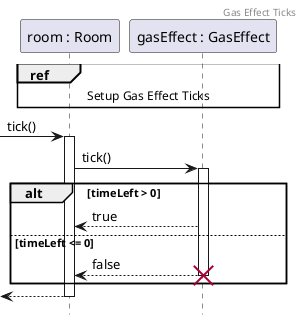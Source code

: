 @startuml GasEffectTicks
header Gas Effect Ticks
hide footbox

participant room as "room : Room"
participant effect as "gasEffect : GasEffect"

ref over room, effect : Setup Gas Effect Ticks

-> room ++: tick()

room -> effect ++: tick()

alt timeLeft > 0
    effect --> room : true
else timeLeft <= 0
    effect --> room --: false
    destroy effect
end

return

@enduml